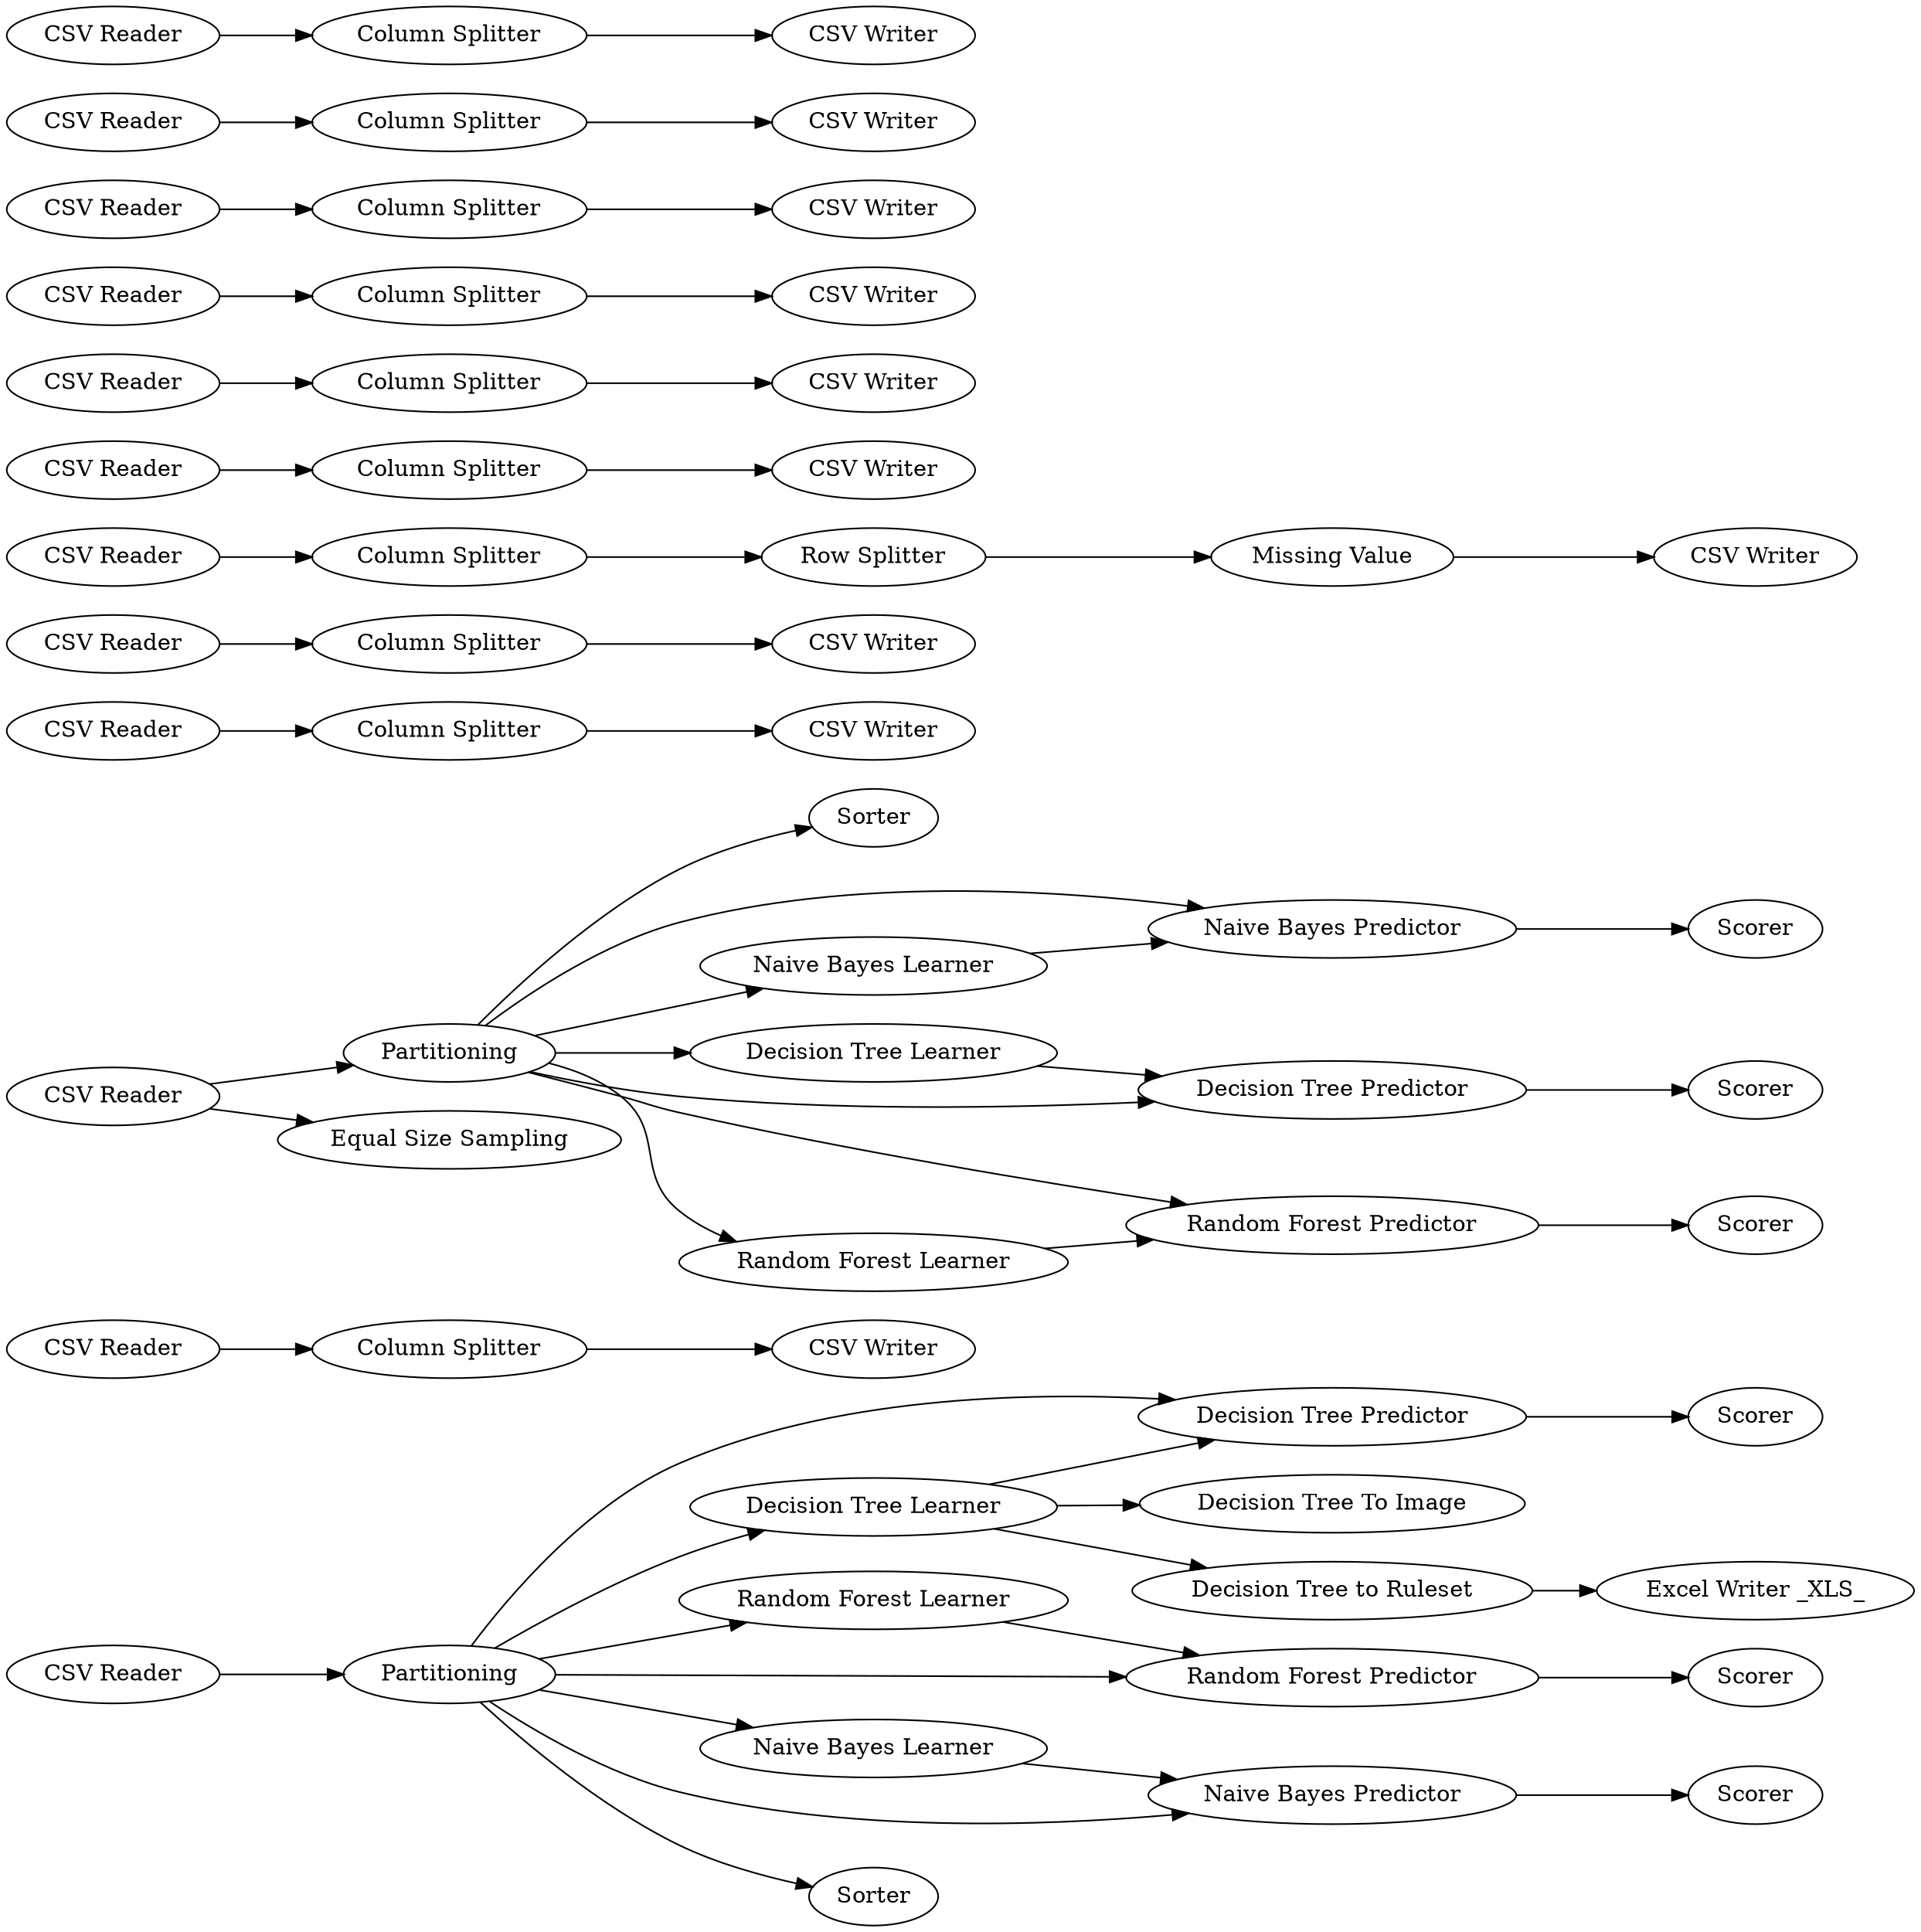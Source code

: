 digraph {
	10 [label=Partitioning]
	11 [label="Decision Tree Learner"]
	12 [label="Decision Tree Predictor"]
	13 [label=Scorer]
	22 [label="Random Forest Learner"]
	23 [label="Random Forest Predictor"]
	24 [label=Scorer]
	25 [label="Naive Bayes Learner"]
	26 [label="Naive Bayes Predictor"]
	27 [label=Scorer]
	38 [label="CSV Reader"]
	40 [label="Decision Tree To Image"]
	41 [label="Decision Tree to Ruleset"]
	42 [label=Sorter]
	44 [label="Excel Writer _XLS_"]
	48 [label="Column Splitter"]
	50 [label="CSV Writer"]
	125 [label=Sorter]
	126 [label=Scorer]
	127 [label="Naive Bayes Predictor"]
	128 [label=Scorer]
	129 [label="Decision Tree Learner"]
	130 [label="Naive Bayes Learner"]
	131 [label="Random Forest Predictor"]
	132 [label="CSV Reader"]
	133 [label=Scorer]
	134 [label="Decision Tree Predictor"]
	135 [label="Random Forest Learner"]
	136 [label=Partitioning]
	139 [label="Column Splitter"]
	141 [label="CSV Writer"]
	144 [label="CSV Writer"]
	145 [label="Column Splitter"]
	149 [label="Column Splitter"]
	150 [label="Row Splitter"]
	151 [label="CSV Writer"]
	152 [label="Missing Value"]
	153 [label="CSV Reader"]
	154 [label="CSV Reader"]
	155 [label="CSV Reader"]
	156 [label="CSV Reader"]
	157 [label="CSV Reader"]
	158 [label="Column Splitter"]
	159 [label="Column Splitter"]
	160 [label="CSV Writer"]
	161 [label="Column Splitter"]
	162 [label="CSV Reader"]
	163 [label="CSV Writer"]
	164 [label="CSV Writer"]
	165 [label="CSV Writer"]
	166 [label="CSV Reader"]
	167 [label="Column Splitter"]
	168 [label="CSV Reader"]
	169 [label="CSV Writer"]
	170 [label="Column Splitter"]
	171 [label="CSV Reader"]
	172 [label="CSV Writer"]
	173 [label="Column Splitter"]
	174 [label="Equal Size Sampling"]
	175 [label="CSV Reader"]
	10 -> 11
	10 -> 12
	10 -> 26
	10 -> 25
	10 -> 22
	10 -> 23
	10 -> 42
	11 -> 12
	11 -> 41
	11 -> 40
	12 -> 13
	22 -> 23
	23 -> 24
	25 -> 26
	26 -> 27
	38 -> 10
	41 -> 44
	48 -> 50
	127 -> 133
	129 -> 134
	130 -> 127
	131 -> 126
	132 -> 174
	132 -> 136
	134 -> 128
	135 -> 131
	136 -> 129
	136 -> 130
	136 -> 131
	136 -> 134
	136 -> 135
	136 -> 125
	136 -> 127
	139 -> 141
	145 -> 144
	149 -> 150
	150 -> 152
	152 -> 151
	153 -> 48
	154 -> 139
	155 -> 145
	156 -> 159
	157 -> 158
	158 -> 164
	159 -> 163
	161 -> 160
	162 -> 161
	166 -> 167
	167 -> 165
	168 -> 170
	170 -> 169
	171 -> 173
	173 -> 172
	175 -> 149
	rankdir=LR
}
